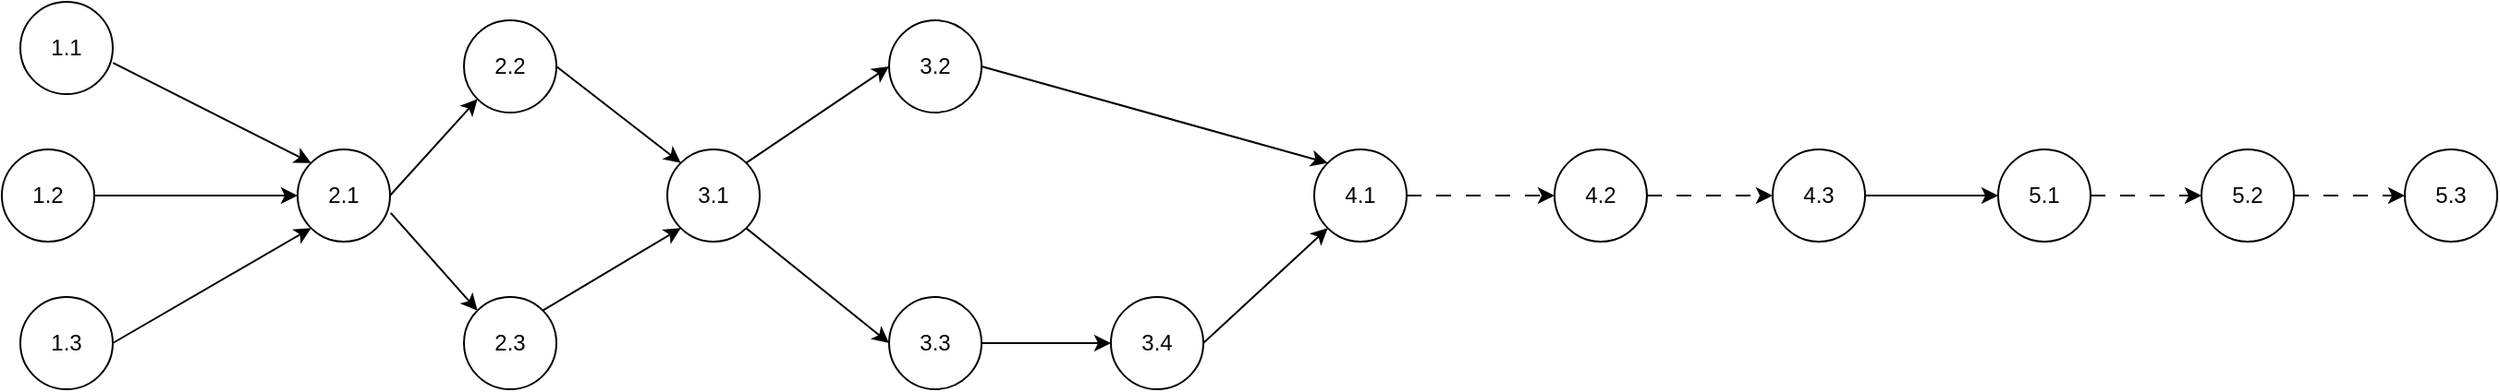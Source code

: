 <mxfile version="25.0.2">
  <diagram name="Страница — 1" id="vag-eqs4nPb09EAC7OK6">
    <mxGraphModel dx="840" dy="919" grid="1" gridSize="10" guides="1" tooltips="1" connect="1" arrows="1" fold="1" page="1" pageScale="1" pageWidth="1654" pageHeight="2336" math="0" shadow="0">
      <root>
        <mxCell id="0" />
        <mxCell id="1" parent="0" />
        <mxCell id="P0vGYlp6LyZ_FHjmhj-A-1" value="1.1" style="ellipse;whiteSpace=wrap;html=1;aspect=fixed;" vertex="1" parent="1">
          <mxGeometry x="50" y="120" width="50" height="50" as="geometry" />
        </mxCell>
        <mxCell id="P0vGYlp6LyZ_FHjmhj-A-5" value="1.2" style="ellipse;whiteSpace=wrap;html=1;aspect=fixed;" vertex="1" parent="1">
          <mxGeometry x="40" y="200" width="50" height="50" as="geometry" />
        </mxCell>
        <mxCell id="P0vGYlp6LyZ_FHjmhj-A-6" value="1.3" style="ellipse;whiteSpace=wrap;html=1;aspect=fixed;" vertex="1" parent="1">
          <mxGeometry x="50" y="280" width="50" height="50" as="geometry" />
        </mxCell>
        <mxCell id="P0vGYlp6LyZ_FHjmhj-A-7" value="2.1" style="ellipse;whiteSpace=wrap;html=1;aspect=fixed;" vertex="1" parent="1">
          <mxGeometry x="200" y="200" width="50" height="50" as="geometry" />
        </mxCell>
        <mxCell id="P0vGYlp6LyZ_FHjmhj-A-8" value="" style="endArrow=classic;html=1;rounded=0;exitX=1.003;exitY=0.662;exitDx=0;exitDy=0;exitPerimeter=0;entryX=0;entryY=0;entryDx=0;entryDy=0;" edge="1" parent="1" source="P0vGYlp6LyZ_FHjmhj-A-1" target="P0vGYlp6LyZ_FHjmhj-A-7">
          <mxGeometry width="50" height="50" relative="1" as="geometry">
            <mxPoint x="180" y="170" as="sourcePoint" />
            <mxPoint x="230" y="120" as="targetPoint" />
          </mxGeometry>
        </mxCell>
        <mxCell id="P0vGYlp6LyZ_FHjmhj-A-9" value="" style="endArrow=classic;html=1;rounded=0;exitX=1;exitY=0.5;exitDx=0;exitDy=0;entryX=0;entryY=0.5;entryDx=0;entryDy=0;" edge="1" parent="1" source="P0vGYlp6LyZ_FHjmhj-A-5" target="P0vGYlp6LyZ_FHjmhj-A-7">
          <mxGeometry width="50" height="50" relative="1" as="geometry">
            <mxPoint x="150" y="330" as="sourcePoint" />
            <mxPoint x="200" y="280" as="targetPoint" />
          </mxGeometry>
        </mxCell>
        <mxCell id="P0vGYlp6LyZ_FHjmhj-A-10" value="" style="endArrow=classic;html=1;rounded=0;exitX=1;exitY=0.5;exitDx=0;exitDy=0;entryX=0;entryY=1;entryDx=0;entryDy=0;" edge="1" parent="1" source="P0vGYlp6LyZ_FHjmhj-A-6" target="P0vGYlp6LyZ_FHjmhj-A-7">
          <mxGeometry width="50" height="50" relative="1" as="geometry">
            <mxPoint x="190" y="370" as="sourcePoint" />
            <mxPoint x="240" y="320" as="targetPoint" />
          </mxGeometry>
        </mxCell>
        <mxCell id="P0vGYlp6LyZ_FHjmhj-A-11" value="2.2" style="ellipse;whiteSpace=wrap;html=1;aspect=fixed;" vertex="1" parent="1">
          <mxGeometry x="290" y="130" width="50" height="50" as="geometry" />
        </mxCell>
        <mxCell id="P0vGYlp6LyZ_FHjmhj-A-12" value="2.3" style="ellipse;whiteSpace=wrap;html=1;aspect=fixed;" vertex="1" parent="1">
          <mxGeometry x="290" y="280" width="50" height="50" as="geometry" />
        </mxCell>
        <mxCell id="P0vGYlp6LyZ_FHjmhj-A-13" value="" style="endArrow=classic;html=1;rounded=0;exitX=1;exitY=0.5;exitDx=0;exitDy=0;entryX=0;entryY=1;entryDx=0;entryDy=0;" edge="1" parent="1" source="P0vGYlp6LyZ_FHjmhj-A-7" target="P0vGYlp6LyZ_FHjmhj-A-11">
          <mxGeometry width="50" height="50" relative="1" as="geometry">
            <mxPoint x="370" y="240" as="sourcePoint" />
            <mxPoint x="420" y="190" as="targetPoint" />
          </mxGeometry>
        </mxCell>
        <mxCell id="P0vGYlp6LyZ_FHjmhj-A-14" value="" style="endArrow=classic;html=1;rounded=0;exitX=1.008;exitY=0.689;exitDx=0;exitDy=0;entryX=0;entryY=0;entryDx=0;entryDy=0;exitPerimeter=0;" edge="1" parent="1" source="P0vGYlp6LyZ_FHjmhj-A-7" target="P0vGYlp6LyZ_FHjmhj-A-12">
          <mxGeometry width="50" height="50" relative="1" as="geometry">
            <mxPoint x="230" y="370" as="sourcePoint" />
            <mxPoint x="280" y="320" as="targetPoint" />
          </mxGeometry>
        </mxCell>
        <mxCell id="P0vGYlp6LyZ_FHjmhj-A-15" value="3.1" style="ellipse;whiteSpace=wrap;html=1;aspect=fixed;" vertex="1" parent="1">
          <mxGeometry x="400" y="200" width="50" height="50" as="geometry" />
        </mxCell>
        <mxCell id="P0vGYlp6LyZ_FHjmhj-A-16" value="3.2" style="ellipse;whiteSpace=wrap;html=1;aspect=fixed;" vertex="1" parent="1">
          <mxGeometry x="520" y="130" width="50" height="50" as="geometry" />
        </mxCell>
        <mxCell id="P0vGYlp6LyZ_FHjmhj-A-17" value="3.3" style="ellipse;whiteSpace=wrap;html=1;aspect=fixed;" vertex="1" parent="1">
          <mxGeometry x="520" y="280" width="50" height="50" as="geometry" />
        </mxCell>
        <mxCell id="P0vGYlp6LyZ_FHjmhj-A-18" value="3.4" style="ellipse;whiteSpace=wrap;html=1;aspect=fixed;" vertex="1" parent="1">
          <mxGeometry x="640" y="280" width="50" height="50" as="geometry" />
        </mxCell>
        <mxCell id="P0vGYlp6LyZ_FHjmhj-A-19" value="" style="endArrow=classic;html=1;rounded=0;exitX=1;exitY=0.5;exitDx=0;exitDy=0;entryX=0;entryY=0;entryDx=0;entryDy=0;" edge="1" parent="1" source="P0vGYlp6LyZ_FHjmhj-A-11" target="P0vGYlp6LyZ_FHjmhj-A-15">
          <mxGeometry width="50" height="50" relative="1" as="geometry">
            <mxPoint x="400" y="460" as="sourcePoint" />
            <mxPoint x="450" y="410" as="targetPoint" />
          </mxGeometry>
        </mxCell>
        <mxCell id="P0vGYlp6LyZ_FHjmhj-A-20" value="" style="endArrow=classic;html=1;rounded=0;exitX=1;exitY=0;exitDx=0;exitDy=0;entryX=0;entryY=1;entryDx=0;entryDy=0;" edge="1" parent="1" source="P0vGYlp6LyZ_FHjmhj-A-12" target="P0vGYlp6LyZ_FHjmhj-A-15">
          <mxGeometry width="50" height="50" relative="1" as="geometry">
            <mxPoint x="370" y="440" as="sourcePoint" />
            <mxPoint x="420" y="390" as="targetPoint" />
          </mxGeometry>
        </mxCell>
        <mxCell id="P0vGYlp6LyZ_FHjmhj-A-21" value="" style="endArrow=classic;html=1;rounded=0;exitX=1;exitY=0;exitDx=0;exitDy=0;entryX=0;entryY=0.5;entryDx=0;entryDy=0;" edge="1" parent="1" source="P0vGYlp6LyZ_FHjmhj-A-15" target="P0vGYlp6LyZ_FHjmhj-A-16">
          <mxGeometry width="50" height="50" relative="1" as="geometry">
            <mxPoint x="460" y="410" as="sourcePoint" />
            <mxPoint x="510" y="360" as="targetPoint" />
          </mxGeometry>
        </mxCell>
        <mxCell id="P0vGYlp6LyZ_FHjmhj-A-22" value="" style="endArrow=classic;html=1;rounded=0;exitX=1;exitY=1;exitDx=0;exitDy=0;entryX=0;entryY=0.5;entryDx=0;entryDy=0;" edge="1" parent="1" source="P0vGYlp6LyZ_FHjmhj-A-15" target="P0vGYlp6LyZ_FHjmhj-A-17">
          <mxGeometry width="50" height="50" relative="1" as="geometry">
            <mxPoint x="460" y="450" as="sourcePoint" />
            <mxPoint x="510" y="400" as="targetPoint" />
          </mxGeometry>
        </mxCell>
        <mxCell id="P0vGYlp6LyZ_FHjmhj-A-23" value="" style="endArrow=classic;html=1;rounded=0;exitX=1;exitY=0.5;exitDx=0;exitDy=0;entryX=0;entryY=0.5;entryDx=0;entryDy=0;" edge="1" parent="1" source="P0vGYlp6LyZ_FHjmhj-A-17" target="P0vGYlp6LyZ_FHjmhj-A-18">
          <mxGeometry width="50" height="50" relative="1" as="geometry">
            <mxPoint x="570" y="360" as="sourcePoint" />
            <mxPoint x="620" y="310" as="targetPoint" />
          </mxGeometry>
        </mxCell>
        <mxCell id="P0vGYlp6LyZ_FHjmhj-A-29" style="edgeStyle=orthogonalEdgeStyle;rounded=0;orthogonalLoop=1;jettySize=auto;html=1;exitX=1;exitY=0.5;exitDx=0;exitDy=0;entryX=0;entryY=0.5;entryDx=0;entryDy=0;dashed=1;dashPattern=8 8;" edge="1" parent="1" source="P0vGYlp6LyZ_FHjmhj-A-25" target="P0vGYlp6LyZ_FHjmhj-A-28">
          <mxGeometry relative="1" as="geometry" />
        </mxCell>
        <mxCell id="P0vGYlp6LyZ_FHjmhj-A-25" value="4.1" style="ellipse;whiteSpace=wrap;html=1;aspect=fixed;" vertex="1" parent="1">
          <mxGeometry x="750" y="200" width="50" height="50" as="geometry" />
        </mxCell>
        <mxCell id="P0vGYlp6LyZ_FHjmhj-A-26" value="" style="endArrow=classic;html=1;rounded=0;exitX=1;exitY=0.5;exitDx=0;exitDy=0;entryX=0;entryY=0;entryDx=0;entryDy=0;" edge="1" parent="1" source="P0vGYlp6LyZ_FHjmhj-A-16" target="P0vGYlp6LyZ_FHjmhj-A-25">
          <mxGeometry width="50" height="50" relative="1" as="geometry">
            <mxPoint x="570" y="360" as="sourcePoint" />
            <mxPoint x="620" y="310" as="targetPoint" />
          </mxGeometry>
        </mxCell>
        <mxCell id="P0vGYlp6LyZ_FHjmhj-A-27" value="" style="endArrow=classic;html=1;rounded=0;exitX=1;exitY=0.5;exitDx=0;exitDy=0;entryX=0;entryY=1;entryDx=0;entryDy=0;" edge="1" parent="1" source="P0vGYlp6LyZ_FHjmhj-A-18" target="P0vGYlp6LyZ_FHjmhj-A-25">
          <mxGeometry width="50" height="50" relative="1" as="geometry">
            <mxPoint x="570" y="360" as="sourcePoint" />
            <mxPoint x="620" y="310" as="targetPoint" />
          </mxGeometry>
        </mxCell>
        <mxCell id="P0vGYlp6LyZ_FHjmhj-A-31" style="edgeStyle=orthogonalEdgeStyle;rounded=0;orthogonalLoop=1;jettySize=auto;html=1;exitX=1;exitY=0.5;exitDx=0;exitDy=0;entryX=0;entryY=0.5;entryDx=0;entryDy=0;dashed=1;dashPattern=8 8;" edge="1" parent="1" source="P0vGYlp6LyZ_FHjmhj-A-28" target="P0vGYlp6LyZ_FHjmhj-A-30">
          <mxGeometry relative="1" as="geometry" />
        </mxCell>
        <mxCell id="P0vGYlp6LyZ_FHjmhj-A-28" value="4.2" style="ellipse;whiteSpace=wrap;html=1;aspect=fixed;" vertex="1" parent="1">
          <mxGeometry x="880" y="200" width="50" height="50" as="geometry" />
        </mxCell>
        <mxCell id="P0vGYlp6LyZ_FHjmhj-A-33" style="edgeStyle=orthogonalEdgeStyle;rounded=0;orthogonalLoop=1;jettySize=auto;html=1;exitX=1;exitY=0.5;exitDx=0;exitDy=0;entryX=0;entryY=0.5;entryDx=0;entryDy=0;" edge="1" parent="1" source="P0vGYlp6LyZ_FHjmhj-A-30" target="P0vGYlp6LyZ_FHjmhj-A-32">
          <mxGeometry relative="1" as="geometry" />
        </mxCell>
        <mxCell id="P0vGYlp6LyZ_FHjmhj-A-30" value="4.3" style="ellipse;whiteSpace=wrap;html=1;aspect=fixed;" vertex="1" parent="1">
          <mxGeometry x="998" y="200" width="50" height="50" as="geometry" />
        </mxCell>
        <mxCell id="P0vGYlp6LyZ_FHjmhj-A-35" style="edgeStyle=orthogonalEdgeStyle;rounded=0;orthogonalLoop=1;jettySize=auto;html=1;exitX=1;exitY=0.5;exitDx=0;exitDy=0;entryX=0;entryY=0.5;entryDx=0;entryDy=0;dashed=1;dashPattern=8 8;" edge="1" parent="1" source="P0vGYlp6LyZ_FHjmhj-A-32" target="P0vGYlp6LyZ_FHjmhj-A-34">
          <mxGeometry relative="1" as="geometry" />
        </mxCell>
        <mxCell id="P0vGYlp6LyZ_FHjmhj-A-32" value="5.1" style="ellipse;whiteSpace=wrap;html=1;aspect=fixed;" vertex="1" parent="1">
          <mxGeometry x="1120" y="200" width="50" height="50" as="geometry" />
        </mxCell>
        <mxCell id="P0vGYlp6LyZ_FHjmhj-A-37" style="edgeStyle=orthogonalEdgeStyle;rounded=0;orthogonalLoop=1;jettySize=auto;html=1;exitX=1;exitY=0.5;exitDx=0;exitDy=0;entryX=0;entryY=0.5;entryDx=0;entryDy=0;dashed=1;dashPattern=8 8;" edge="1" parent="1" source="P0vGYlp6LyZ_FHjmhj-A-34" target="P0vGYlp6LyZ_FHjmhj-A-36">
          <mxGeometry relative="1" as="geometry" />
        </mxCell>
        <mxCell id="P0vGYlp6LyZ_FHjmhj-A-34" value="5.2" style="ellipse;whiteSpace=wrap;html=1;aspect=fixed;" vertex="1" parent="1">
          <mxGeometry x="1230" y="200" width="50" height="50" as="geometry" />
        </mxCell>
        <mxCell id="P0vGYlp6LyZ_FHjmhj-A-36" value="5.3" style="ellipse;whiteSpace=wrap;html=1;aspect=fixed;" vertex="1" parent="1">
          <mxGeometry x="1340" y="200" width="50" height="50" as="geometry" />
        </mxCell>
      </root>
    </mxGraphModel>
  </diagram>
</mxfile>
